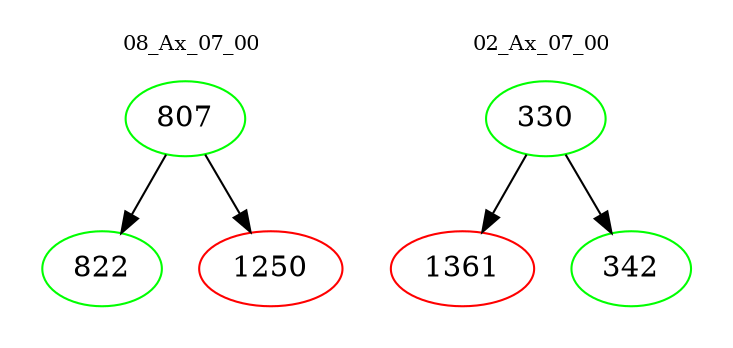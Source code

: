 digraph{
subgraph cluster_0 {
color = white
label = "08_Ax_07_00";
fontsize=10;
T0_807 [label="807", color="green"]
T0_807 -> T0_822 [color="black"]
T0_822 [label="822", color="green"]
T0_807 -> T0_1250 [color="black"]
T0_1250 [label="1250", color="red"]
}
subgraph cluster_1 {
color = white
label = "02_Ax_07_00";
fontsize=10;
T1_330 [label="330", color="green"]
T1_330 -> T1_1361 [color="black"]
T1_1361 [label="1361", color="red"]
T1_330 -> T1_342 [color="black"]
T1_342 [label="342", color="green"]
}
}
